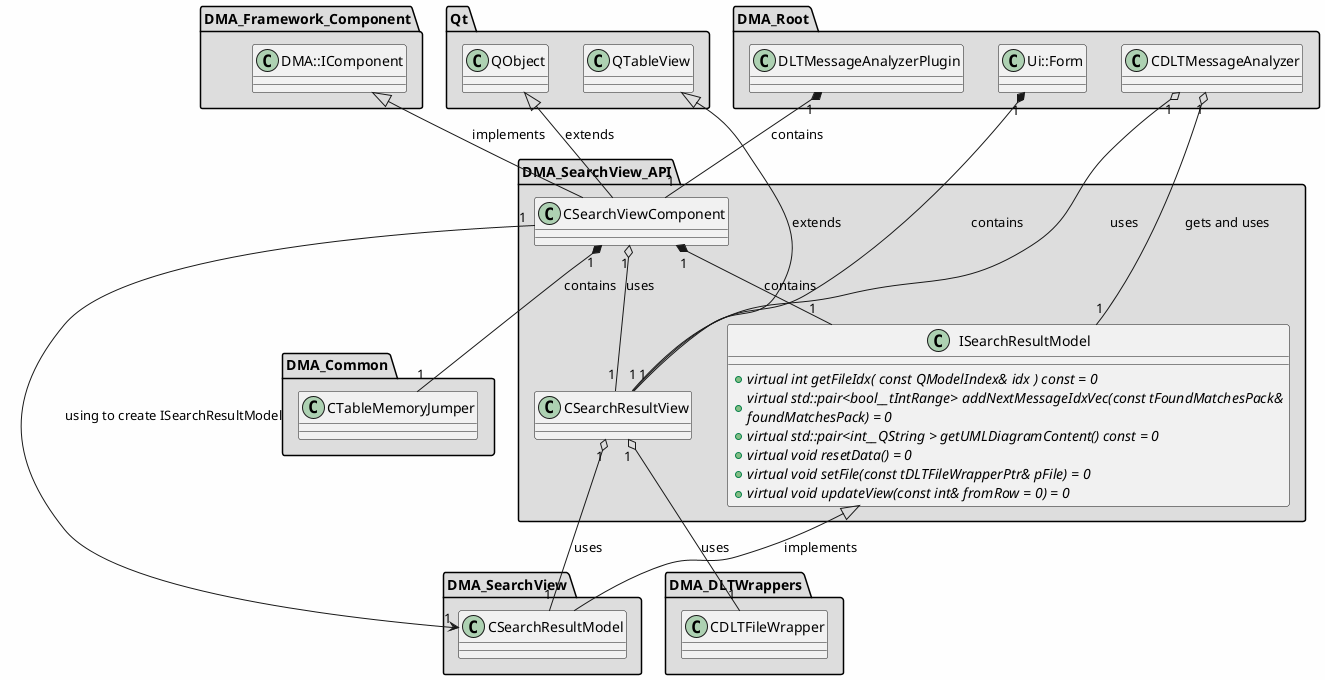 
@startuml

skinparam backgroundColor #FEFEFE
skinparam wrapWidth 600
package "DMA_Common" #DDDDDD
{

class "CTableMemoryJumper"
{
}

}

package "DMA_DLTWrappers" #DDDDDD
{

class "CDLTFileWrapper"
{
}

}

package "DMA_Framework_Component" #DDDDDD
{

class "DMA::IComponent"
{
}

}

package "DMA_Root" #DDDDDD
{

class "CDLTMessageAnalyzer"
{
}

class "DLTMessageAnalyzerPlugin"
{
}

class "Ui::Form"
{
}

}

package "DMA_SearchView" #DDDDDD
{

class "CSearchResultModel"
{
}

}

package "DMA_SearchView_API" #DDDDDD
{

class "CSearchResultView"
{
}

class "CSearchViewComponent"
{
}

class "ISearchResultModel"
{
    + {abstract} virtual int getFileIdx( const QModelIndex& idx ) const = 0
    + {abstract} virtual std::pair<bool__tIntRange> addNextMessageIdxVec(const tFoundMatchesPack& foundMatchesPack) = 0
    + {abstract} virtual std::pair<int__QString > getUMLDiagramContent() const = 0
    + {abstract} virtual void resetData() = 0
    + {abstract} virtual void setFile(const tDLTFileWrapperPtr& pFile) = 0
    + {abstract} virtual void updateView(const int& fromRow = 0) = 0
}

}

package "Qt" #DDDDDD
{

class "QObject"
{
}

class "QTableView"
{
}

}

'====================Inheritance section====================
ISearchResultModel <|-- CSearchResultModel : implements
QTableView <|-- CSearchResultView : extends
DMA::IComponent <|-- CSearchViewComponent : implements
QObject <|-- CSearchViewComponent : extends

'====================Dependencies section====================
CDLTMessageAnalyzer "1" o-- "1" CSearchResultView : uses
CDLTMessageAnalyzer "1" o-- "1" ISearchResultModel : gets and uses
DLTMessageAnalyzerPlugin "1" *-- "1" CSearchViewComponent : contains
Ui::Form "1" *-- "1" CSearchResultView : contains
CSearchResultView "1" o-- "1" CDLTFileWrapper : uses
CSearchResultView "1" o-- "1" CSearchResultModel : uses
CSearchViewComponent "1" --> "1" CSearchResultModel : using to create ISearchResultModel
CSearchViewComponent "1" o-- "1" CSearchResultView : uses
CSearchViewComponent "1" *-- "1" CTableMemoryJumper : contains
CSearchViewComponent "1" *-- "1" ISearchResultModel : contains

@enduml